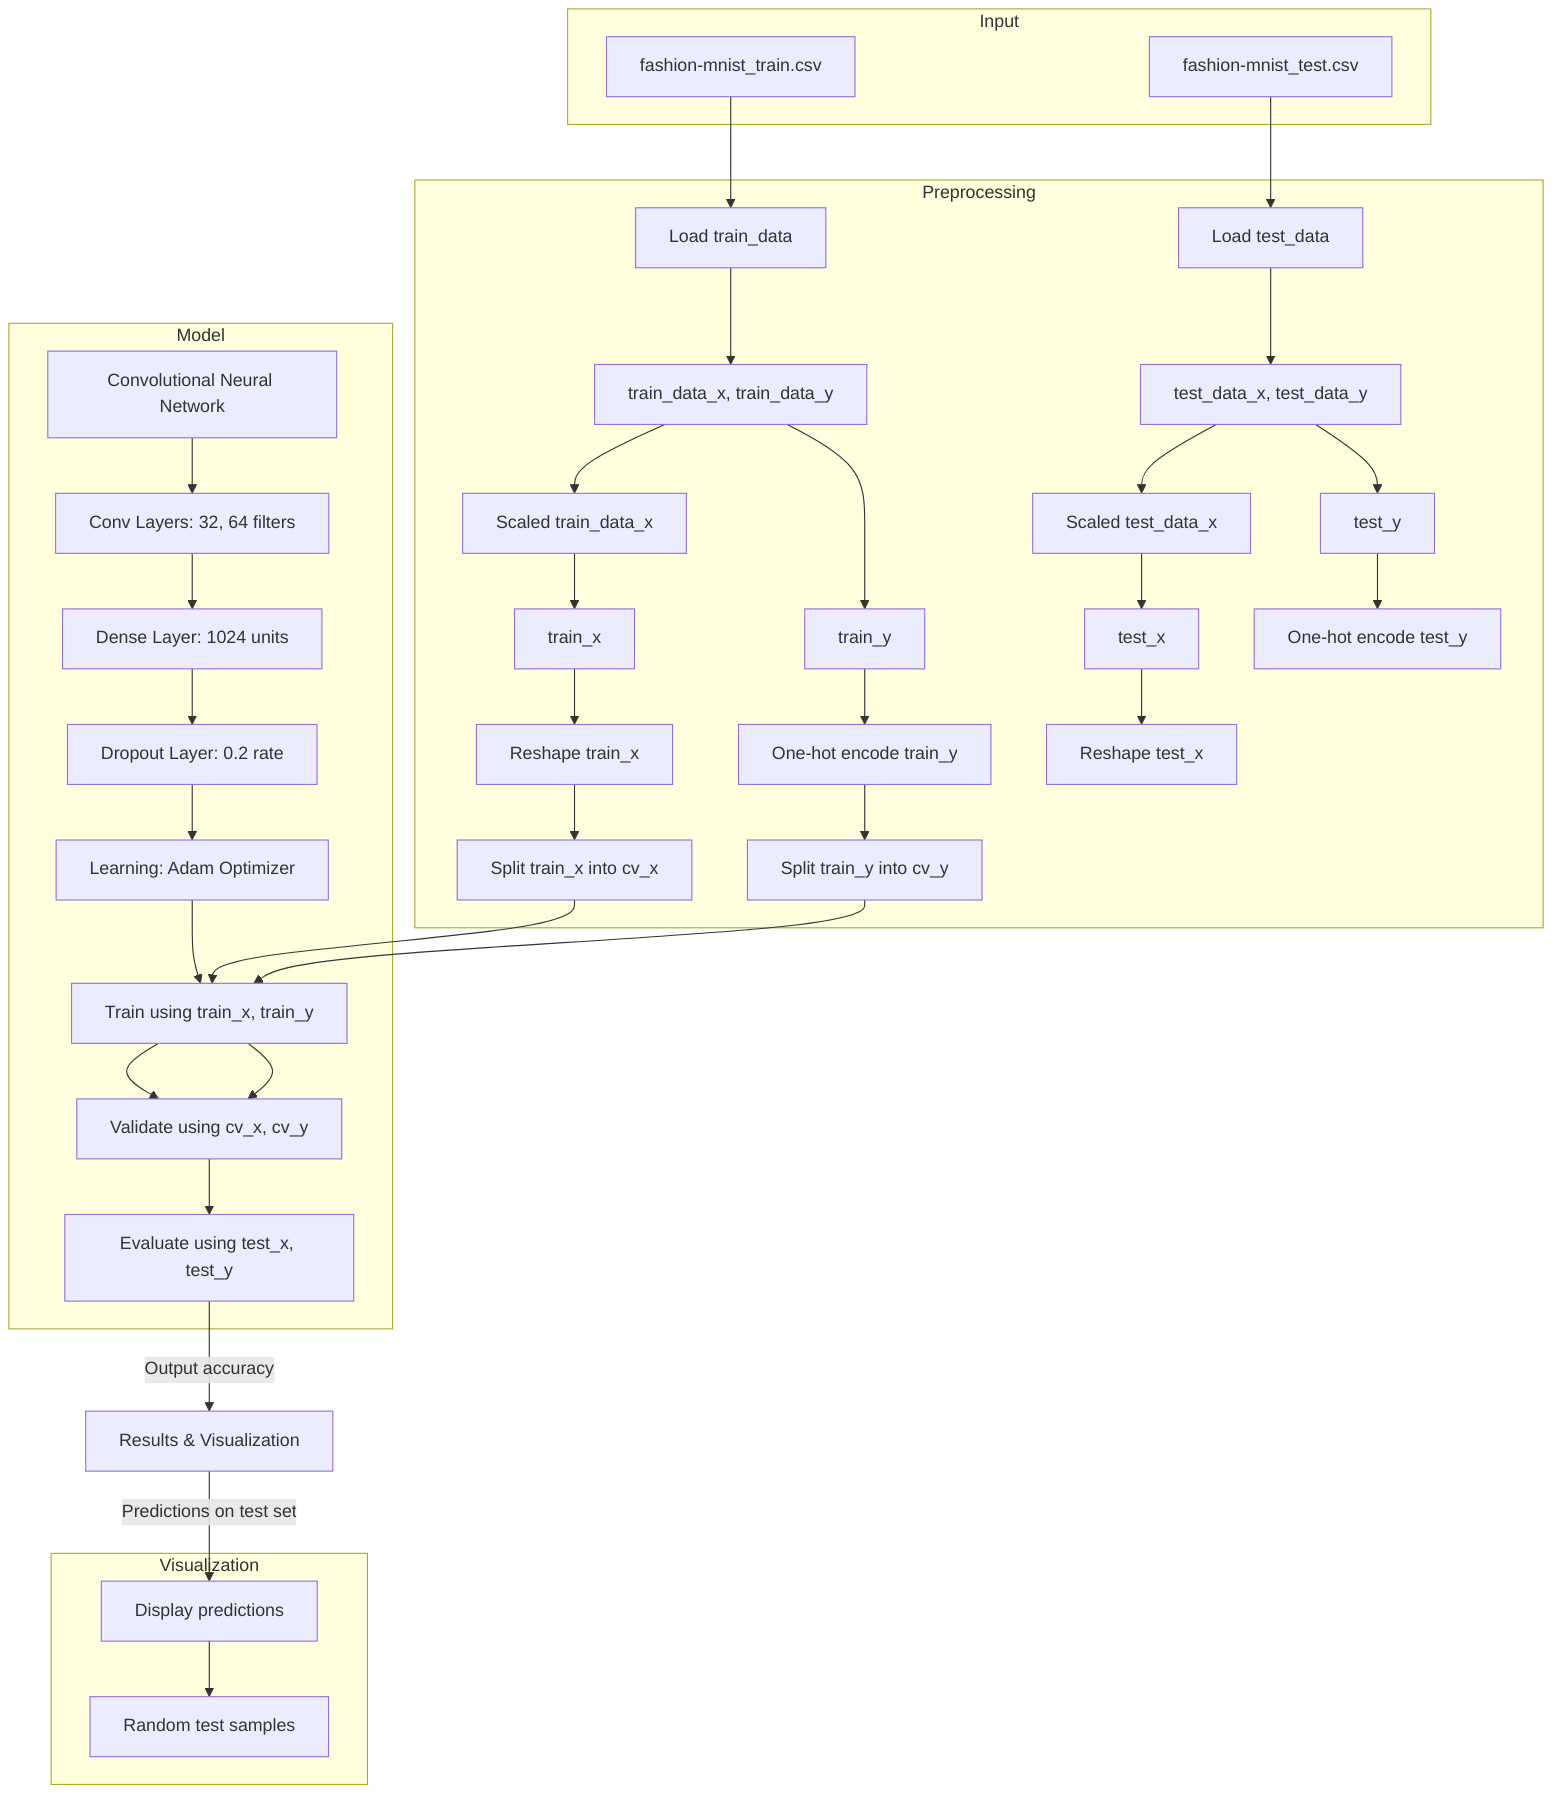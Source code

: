 flowchart TD
    %% Data Sources
    subgraph Input
        A1["fashion-mnist_train.csv"]
        A2["fashion-mnist_test.csv"]
    end
    
    %% Data Preprocessing
    subgraph Preprocessing
        B1["Load train_data"]
        B2["Load test_data"]
        B1 --> B3["train_data_x, train_data_y"]
        B2 --> B4["test_data_x, test_data_y"]
        B3 --> B5["Scaled train_data_x"]
        B4 --> B6["Scaled test_data_x"]
        B5 --> B7["train_x"]
        B3 --> B8["train_y"]
        B6 --> B9["test_x"]
        B4 --> B10["test_y"]
        B7 --> B11["Reshape train_x"]
        B9 --> B12["Reshape test_x"]
        B8 --> B13["One-hot encode train_y"]
        B10 --> B14["One-hot encode test_y"]
        B11 --> B15["Split train_x into cv_x"]
        B13 --> B16["Split train_y into cv_y"]
    end

    %% Model
    subgraph Model
        C1["Convolutional Neural Network"]
        C2["Conv Layers: 32, 64 filters"]
        C3["Dense Layer: 1024 units"]
        C4["Dropout Layer: 0.2 rate"]
        C5["Learning: Adam Optimizer"]
        C6["Train using train_x, train_y"]
        C7["Validate using cv_x, cv_y"]
        C8["Evaluate using test_x, test_y"]
        C1 --> C2
        C2 --> C3
        C3 --> C4
        C4 --> C5
        C5 --> C6
        C6 --> C7
        C7 --> C8
    end

    %% Diagram flow
    A1 --> B1
    A2 --> B2
    B15 --> C6
    B16 --> C6
    C6 --> C7
    C8 -->|"Output accuracy"| D1["Results & Visualization"]
    D1 -->|"Predictions on test set"| E1["Display predictions"]

    %% Visualization
    subgraph Visualization
        E2["Random test samples"]
        E1 --> E2
    end

    %% Commentary
    %% A1 and A2: Data sources.
    %% B1 to B16: Data loading and preprocessing steps.
    %% C1 to C8: CNN building, training, and evaluation.
    %% D1: Capturing performance output and visualization insights.
    %% E1 to E2: Showcasing predictions on the test dataset.